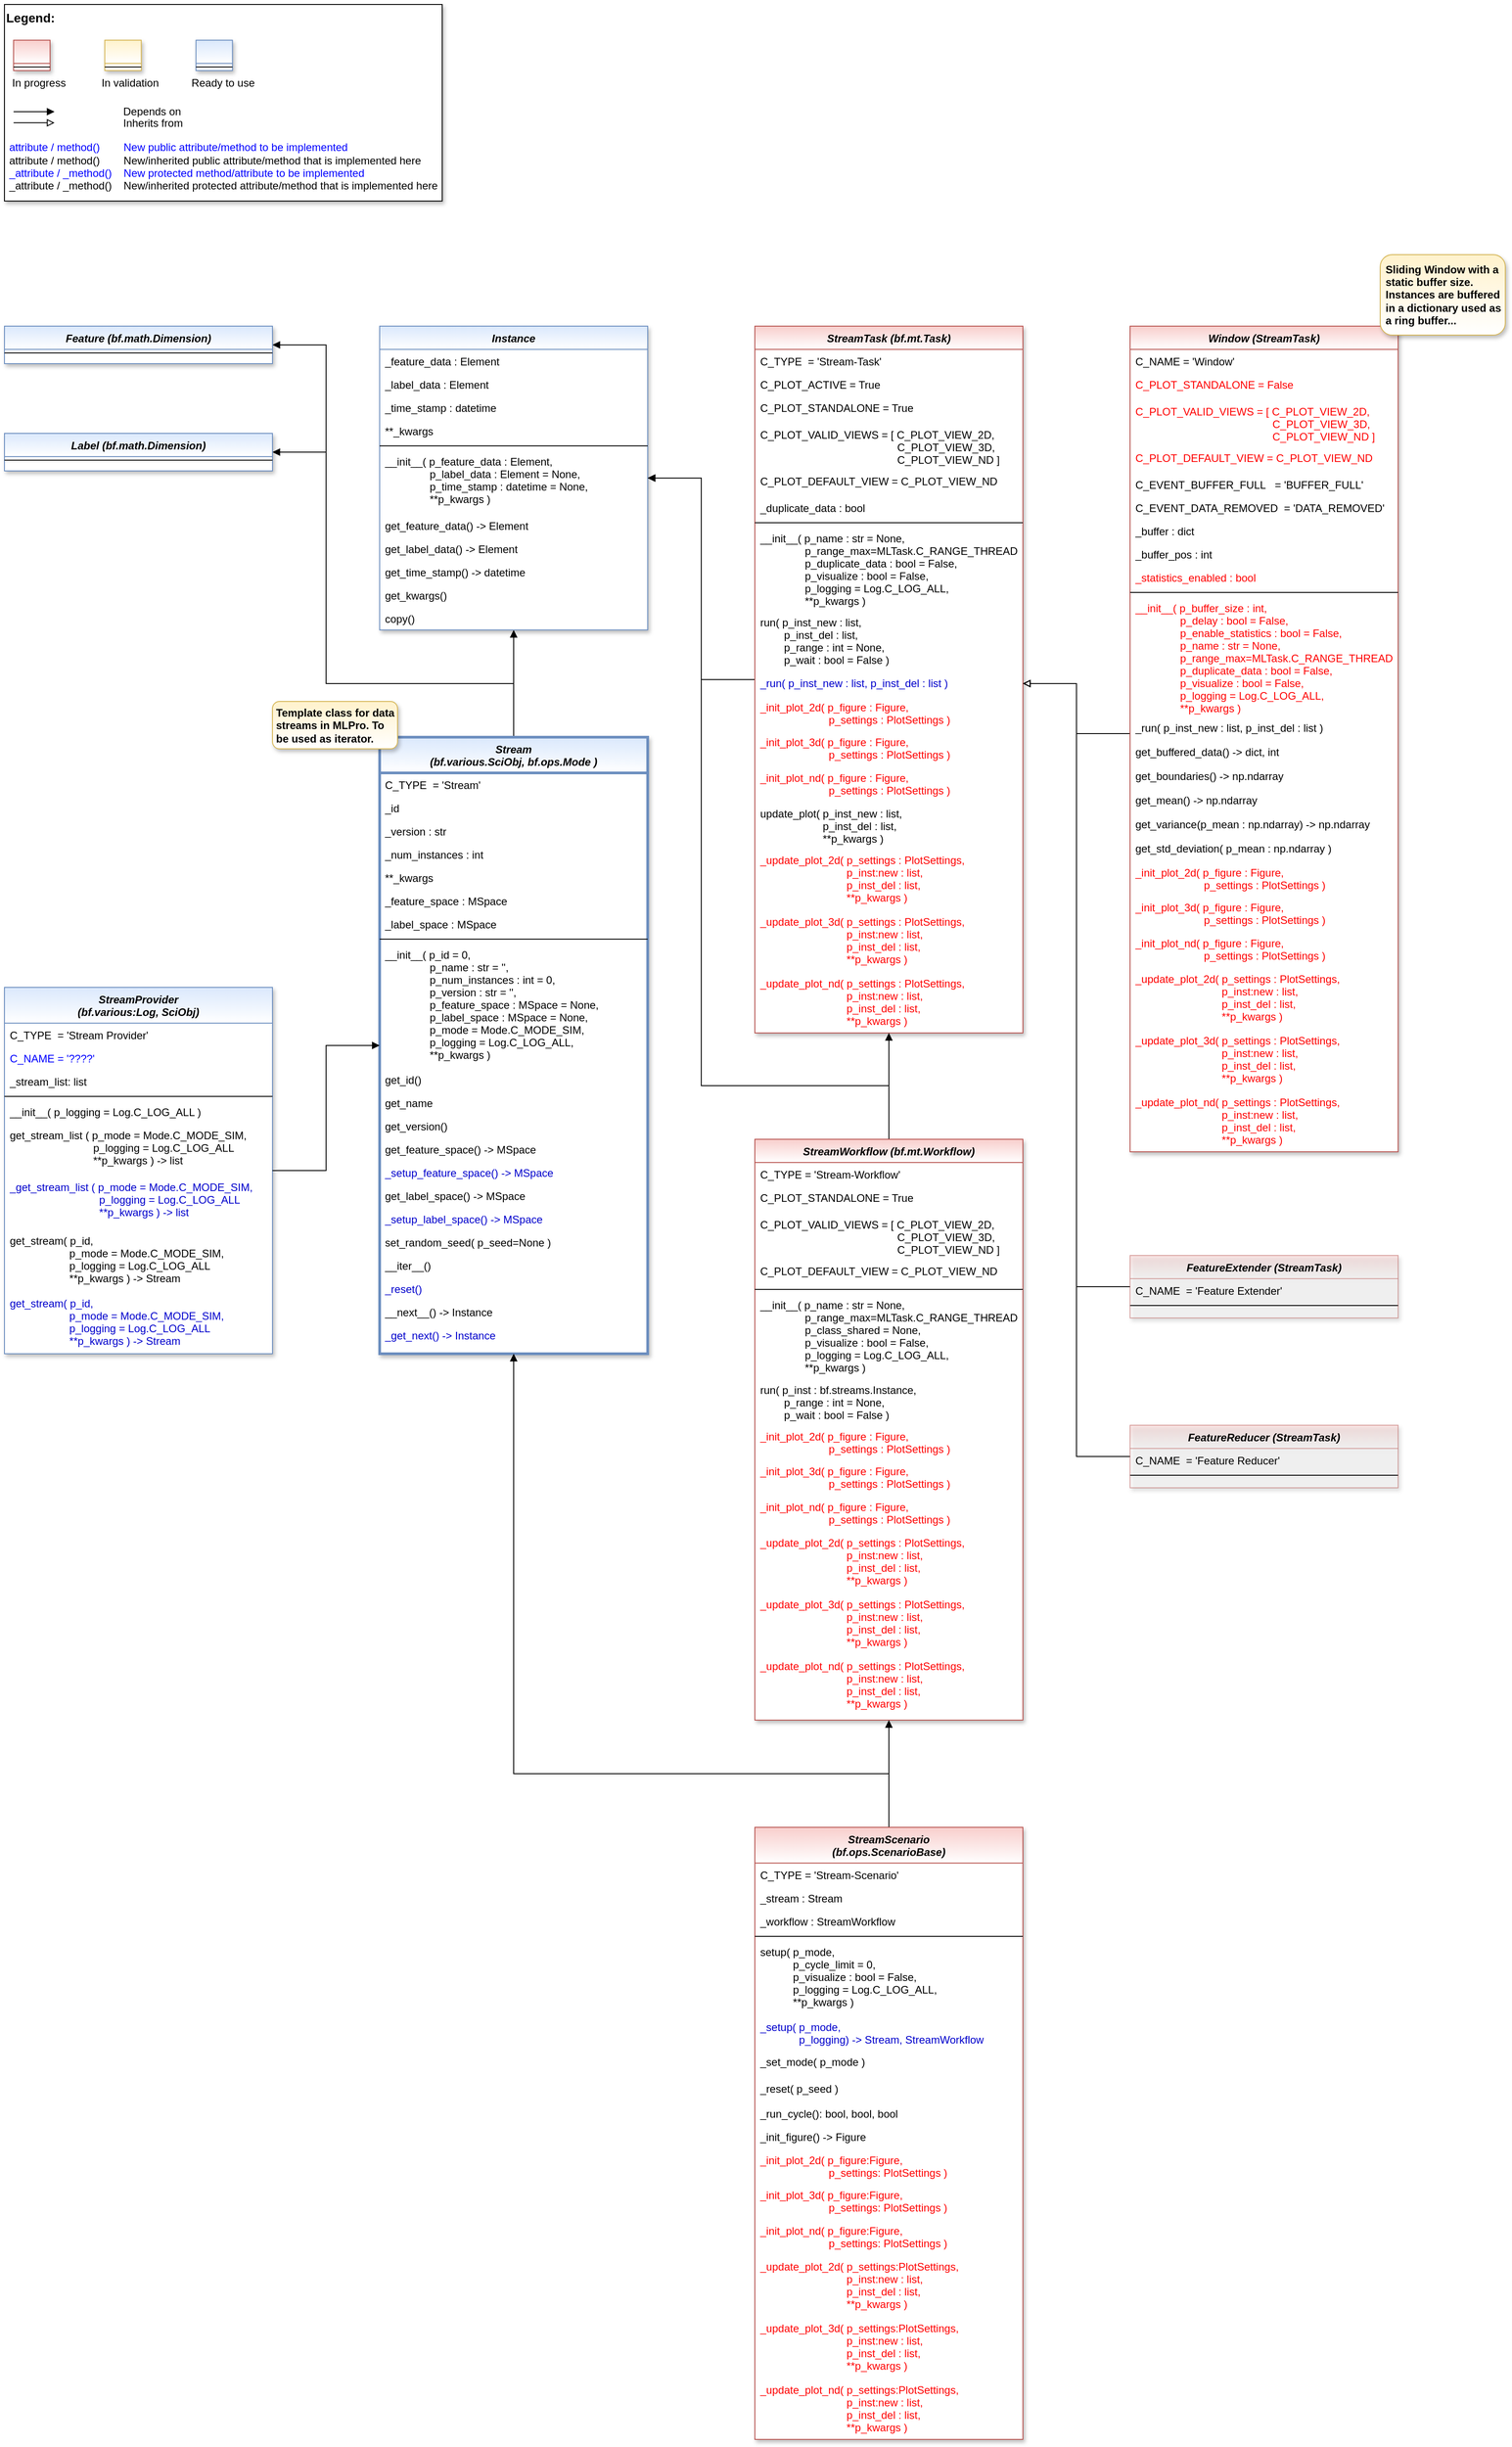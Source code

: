 <mxfile version="20.2.8" type="device"><diagram id="C5RBs43oDa-KdzZeNtuy" name="Page-1"><mxGraphModel dx="2810" dy="1265" grid="1" gridSize="10" guides="1" tooltips="1" connect="1" arrows="1" fold="1" page="1" pageScale="1" pageWidth="2336" pageHeight="1654" math="0" shadow="0"><root><mxCell id="WIyWlLk6GJQsqaUBKTNV-0"/><mxCell id="WIyWlLk6GJQsqaUBKTNV-1" parent="WIyWlLk6GJQsqaUBKTNV-0"/><mxCell id="fcJVb3HREh7NScvAmxeq-0" value="" style="group" parent="WIyWlLk6GJQsqaUBKTNV-1" vertex="1" connectable="0"><mxGeometry x="40" y="40" width="490" height="220" as="geometry"/></mxCell><mxCell id="fcJVb3HREh7NScvAmxeq-1" value="&lt;font color=&quot;#000000&quot; size=&quot;1&quot;&gt;&lt;b style=&quot;font-size: 14px&quot;&gt;Legend:&lt;br&gt;&lt;/b&gt;&lt;/font&gt;&lt;br&gt;&lt;br&gt;&lt;br&gt;&lt;font color=&quot;#0000ff&quot; style=&quot;font-size: 6px&quot;&gt;&lt;br&gt;&lt;/font&gt;&lt;span style=&quot;color: rgb(0 , 0 , 0)&quot;&gt;&lt;font style=&quot;font-size: 4px&quot;&gt;&amp;nbsp; &amp;nbsp;&lt;/font&gt;&amp;nbsp;In progress&amp;nbsp; &amp;nbsp; &amp;nbsp; &amp;nbsp; &amp;nbsp; &amp;nbsp; In validation&amp;nbsp; &amp;nbsp; &amp;nbsp; &amp;nbsp; &amp;nbsp; &amp;nbsp;Ready to use&lt;/span&gt;&lt;font color=&quot;#000000&quot;&gt;&amp;nbsp;&lt;br&gt;&lt;/font&gt;&lt;font color=&quot;#0000ff&quot;&gt;&lt;br&gt;&lt;br&gt;&lt;br&gt;&lt;br&gt;&amp;nbsp;attribute / method()&amp;nbsp; &amp;nbsp; &amp;nbsp; &amp;nbsp; New public attribute/method to be implemented&lt;/font&gt;&lt;br&gt;&lt;font color=&quot;#000000&quot;&gt;&amp;nbsp;&lt;/font&gt;&lt;font color=&quot;#000000&quot;&gt;attribute / method()&lt;span&gt;&#9;&lt;/span&gt;&amp;nbsp; &amp;nbsp; &amp;nbsp; &amp;nbsp;New/inherited public attribute/method that is implemented here&lt;br&gt;&lt;/font&gt;&lt;font color=&quot;#0000ff&quot;&gt;&amp;nbsp;_attribute /&amp;nbsp;&lt;/font&gt;&lt;font color=&quot;#0000ff&quot;&gt;_method()&amp;nbsp; &amp;nbsp; New protected method/attribute to be implemented&lt;/font&gt;&lt;br&gt;&lt;font color=&quot;#000000&quot;&gt;&amp;nbsp;_attribute / _method()&amp;nbsp; &amp;nbsp; New/inherited protected attribute/method that is implemented here&lt;br&gt;&lt;/font&gt;&lt;font color=&quot;#000000&quot;&gt;&lt;br&gt;&lt;br&gt;&lt;br&gt;&lt;br&gt;&lt;br&gt;&lt;/font&gt;" style="text;html=1;align=left;verticalAlign=top;whiteSpace=wrap;rounded=0;fontColor=#006600;strokeColor=#000000;shadow=1;fillColor=#ffffff;" parent="fcJVb3HREh7NScvAmxeq-0" vertex="1"><mxGeometry width="490.0" height="220" as="geometry"/></mxCell><mxCell id="fcJVb3HREh7NScvAmxeq-2" value="Depends on" style="endArrow=block;html=1;labelPosition=right;verticalLabelPosition=middle;align=left;verticalAlign=middle;endFill=1;fontSize=12;" parent="fcJVb3HREh7NScvAmxeq-0" edge="1"><mxGeometry x="-1623.125" y="-2180" width="51.042" height="50" as="geometry"><mxPoint x="10.208" y="120.003" as="sourcePoint"/><mxPoint x="55.991" y="120.003" as="targetPoint"/><mxPoint x="98" as="offset"/><Array as="points"><mxPoint x="30.625" y="120"/></Array></mxGeometry></mxCell><mxCell id="fcJVb3HREh7NScvAmxeq-3" value="Inherits from" style="endArrow=block;html=1;labelPosition=right;verticalLabelPosition=middle;align=left;verticalAlign=middle;endFill=0;fontSize=12;" parent="fcJVb3HREh7NScvAmxeq-0" edge="1"><mxGeometry x="-1623.125" y="-2180" width="51.042" height="50" as="geometry"><mxPoint x="10.208" y="132.385" as="sourcePoint"/><mxPoint x="55.991" y="132.385" as="targetPoint"/><mxPoint x="98" y="1" as="offset"/></mxGeometry></mxCell><mxCell id="fcJVb3HREh7NScvAmxeq-4" value="" style="swimlane;fontStyle=3;align=center;verticalAlign=top;childLayout=stackLayout;horizontal=1;startSize=26;horizontalStack=0;resizeParent=1;resizeLast=0;collapsible=1;marginBottom=0;rounded=0;shadow=1;strokeWidth=1;fillColor=#f8cecc;strokeColor=#b85450;gradientColor=#ffffff;swimlaneFillColor=#ffffff;" parent="fcJVb3HREh7NScvAmxeq-0" vertex="1"><mxGeometry x="10.208" y="40" width="40.833" height="34" as="geometry"><mxRectangle x="230" y="140" width="160" height="26" as="alternateBounds"/></mxGeometry></mxCell><mxCell id="fcJVb3HREh7NScvAmxeq-5" value="" style="line;html=1;strokeWidth=1;align=left;verticalAlign=middle;spacingTop=-1;spacingLeft=3;spacingRight=3;rotatable=0;labelPosition=right;points=[];portConstraint=eastwest;" parent="fcJVb3HREh7NScvAmxeq-4" vertex="1"><mxGeometry y="26" width="40.833" height="8" as="geometry"/></mxCell><mxCell id="fcJVb3HREh7NScvAmxeq-6" value="" style="swimlane;fontStyle=3;align=center;verticalAlign=top;childLayout=stackLayout;horizontal=1;startSize=26;horizontalStack=0;resizeParent=1;resizeLast=0;collapsible=1;marginBottom=0;rounded=0;shadow=1;strokeWidth=1;fillColor=#fff2cc;strokeColor=#d6b656;gradientColor=#ffffff;swimlaneFillColor=#ffffff;" parent="fcJVb3HREh7NScvAmxeq-0" vertex="1"><mxGeometry x="112.292" y="40" width="40.833" height="34" as="geometry"><mxRectangle x="230" y="140" width="160" height="26" as="alternateBounds"/></mxGeometry></mxCell><mxCell id="fcJVb3HREh7NScvAmxeq-7" value="" style="line;html=1;strokeWidth=1;align=left;verticalAlign=middle;spacingTop=-1;spacingLeft=3;spacingRight=3;rotatable=0;labelPosition=right;points=[];portConstraint=eastwest;" parent="fcJVb3HREh7NScvAmxeq-6" vertex="1"><mxGeometry y="26" width="40.833" height="8" as="geometry"/></mxCell><mxCell id="fcJVb3HREh7NScvAmxeq-8" value="" style="swimlane;fontStyle=3;align=center;verticalAlign=top;childLayout=stackLayout;horizontal=1;startSize=26;horizontalStack=0;resizeParent=1;resizeLast=0;collapsible=1;marginBottom=0;rounded=0;shadow=1;strokeWidth=1;fillColor=#dae8fc;strokeColor=#6c8ebf;gradientColor=#ffffff;swimlaneFillColor=#ffffff;" parent="fcJVb3HREh7NScvAmxeq-0" vertex="1"><mxGeometry x="214.375" y="40" width="40.833" height="34" as="geometry"><mxRectangle x="230" y="140" width="160" height="26" as="alternateBounds"/></mxGeometry></mxCell><mxCell id="fcJVb3HREh7NScvAmxeq-9" value="" style="line;html=1;strokeWidth=1;align=left;verticalAlign=middle;spacingTop=-1;spacingLeft=3;spacingRight=3;rotatable=0;labelPosition=right;points=[];portConstraint=eastwest;" parent="fcJVb3HREh7NScvAmxeq-8" vertex="1"><mxGeometry y="26" width="40.833" height="8" as="geometry"/></mxCell><mxCell id="0HOuc_ZC-lM9Gi3n_zQz-6" style="edgeStyle=orthogonalEdgeStyle;rounded=0;orthogonalLoop=1;jettySize=auto;html=1;entryX=0.5;entryY=1;entryDx=0;entryDy=0;fontColor=#0000FF;endArrow=block;endFill=1;exitX=0.5;exitY=0;exitDx=0;exitDy=0;" parent="WIyWlLk6GJQsqaUBKTNV-1" source="fdyP1tWBDfPf_pqGQ-dC-17" target="0HOuc_ZC-lM9Gi3n_zQz-2" edge="1"><mxGeometry relative="1" as="geometry"/></mxCell><mxCell id="RSKbV2zeRG3LCpI3IIDX-0" style="edgeStyle=orthogonalEdgeStyle;rounded=0;orthogonalLoop=1;jettySize=auto;html=1;endArrow=block;endFill=1;exitX=0.5;exitY=0;exitDx=0;exitDy=0;" parent="WIyWlLk6GJQsqaUBKTNV-1" source="fdyP1tWBDfPf_pqGQ-dC-17" target="kTaiGCgiYpQkT8_9wVBT-0" edge="1"><mxGeometry relative="1" as="geometry"><Array as="points"><mxPoint x="610" y="800"/><mxPoint x="400" y="800"/><mxPoint x="400" y="541"/></Array></mxGeometry></mxCell><mxCell id="RSKbV2zeRG3LCpI3IIDX-1" style="edgeStyle=orthogonalEdgeStyle;rounded=0;orthogonalLoop=1;jettySize=auto;html=1;endArrow=block;endFill=1;exitX=0.5;exitY=0;exitDx=0;exitDy=0;" parent="WIyWlLk6GJQsqaUBKTNV-1" source="fdyP1tWBDfPf_pqGQ-dC-17" target="fdyP1tWBDfPf_pqGQ-dC-86" edge="1"><mxGeometry relative="1" as="geometry"><Array as="points"><mxPoint x="610" y="800"/><mxPoint x="400" y="800"/><mxPoint x="400" y="421"/></Array></mxGeometry></mxCell><mxCell id="fdyP1tWBDfPf_pqGQ-dC-17" value="Stream &#10;(bf.various.SciObj, bf.ops.Mode )" style="swimlane;fontStyle=3;align=center;verticalAlign=top;childLayout=stackLayout;horizontal=1;startSize=40;horizontalStack=0;resizeParent=1;resizeLast=0;collapsible=1;marginBottom=0;rounded=0;shadow=1;strokeWidth=3;fillColor=#dae8fc;strokeColor=#6c8ebf;swimlaneFillColor=#ffffff;gradientColor=#FFFFFF;" parent="WIyWlLk6GJQsqaUBKTNV-1" vertex="1"><mxGeometry x="460" y="860" width="300" height="690" as="geometry"><mxRectangle x="230" y="140" width="160" height="26" as="alternateBounds"/></mxGeometry></mxCell><mxCell id="fdyP1tWBDfPf_pqGQ-dC-34" value="C_TYPE  = 'Stream'" style="text;align=left;verticalAlign=top;spacingLeft=4;spacingRight=4;overflow=hidden;rotatable=0;points=[[0,0.5],[1,0.5]];portConstraint=eastwest;" parent="fdyP1tWBDfPf_pqGQ-dC-17" vertex="1"><mxGeometry y="40" width="300" height="26" as="geometry"/></mxCell><mxCell id="vPPEOoDW9KpNT7AUMtWx-0" value="_id" style="text;align=left;verticalAlign=top;spacingLeft=4;spacingRight=4;overflow=hidden;rotatable=0;points=[[0,0.5],[1,0.5]];portConstraint=eastwest;" parent="fdyP1tWBDfPf_pqGQ-dC-17" vertex="1"><mxGeometry y="66" width="300" height="26" as="geometry"/></mxCell><mxCell id="vPPEOoDW9KpNT7AUMtWx-2" value="_version : str" style="text;align=left;verticalAlign=top;spacingLeft=4;spacingRight=4;overflow=hidden;rotatable=0;points=[[0,0.5],[1,0.5]];portConstraint=eastwest;" parent="fdyP1tWBDfPf_pqGQ-dC-17" vertex="1"><mxGeometry y="92" width="300" height="26" as="geometry"/></mxCell><mxCell id="vPPEOoDW9KpNT7AUMtWx-7" value="_num_instances : int" style="text;align=left;verticalAlign=top;spacingLeft=4;spacingRight=4;overflow=hidden;rotatable=0;points=[[0,0.5],[1,0.5]];portConstraint=eastwest;" parent="fdyP1tWBDfPf_pqGQ-dC-17" vertex="1"><mxGeometry y="118" width="300" height="26" as="geometry"/></mxCell><mxCell id="0HOuc_ZC-lM9Gi3n_zQz-0" value="**_kwargs" style="text;align=left;verticalAlign=top;spacingLeft=4;spacingRight=4;overflow=hidden;rotatable=0;points=[[0,0.5],[1,0.5]];portConstraint=eastwest;" parent="fdyP1tWBDfPf_pqGQ-dC-17" vertex="1"><mxGeometry y="144" width="300" height="26" as="geometry"/></mxCell><mxCell id="fdyP1tWBDfPf_pqGQ-dC-101" value="_feature_space : MSpace" style="text;align=left;verticalAlign=top;spacingLeft=4;spacingRight=4;overflow=hidden;rotatable=0;points=[[0,0.5],[1,0.5]];portConstraint=eastwest;" parent="fdyP1tWBDfPf_pqGQ-dC-17" vertex="1"><mxGeometry y="170" width="300" height="26" as="geometry"/></mxCell><mxCell id="kTaiGCgiYpQkT8_9wVBT-5" value="_label_space : MSpace" style="text;align=left;verticalAlign=top;spacingLeft=4;spacingRight=4;overflow=hidden;rotatable=0;points=[[0,0.5],[1,0.5]];portConstraint=eastwest;" parent="fdyP1tWBDfPf_pqGQ-dC-17" vertex="1"><mxGeometry y="196" width="300" height="26" as="geometry"/></mxCell><mxCell id="fdyP1tWBDfPf_pqGQ-dC-19" value="" style="line;html=1;strokeWidth=1;align=left;verticalAlign=middle;spacingTop=-1;spacingLeft=3;spacingRight=3;rotatable=0;labelPosition=right;points=[];portConstraint=eastwest;" parent="fdyP1tWBDfPf_pqGQ-dC-17" vertex="1"><mxGeometry y="222" width="300" height="8" as="geometry"/></mxCell><mxCell id="fdyP1tWBDfPf_pqGQ-dC-90" value="__init__( p_id = 0,&#10;               p_name : str = '',&#10;               p_num_instances : int = 0,&#10;               p_version : str = '',&#10;               p_feature_space : MSpace = None,&#10;               p_label_space : MSpace = None,&#10;               p_mode = Mode.C_MODE_SIM,&#10;               p_logging = Log.C_LOG_ALL,&#10;               **p_kwargs )" style="text;align=left;verticalAlign=top;spacingLeft=4;spacingRight=4;overflow=hidden;rotatable=0;points=[[0,0.5],[1,0.5]];portConstraint=eastwest;" parent="fdyP1tWBDfPf_pqGQ-dC-17" vertex="1"><mxGeometry y="230" width="300" height="140" as="geometry"/></mxCell><mxCell id="vPPEOoDW9KpNT7AUMtWx-4" value="get_id()" style="text;align=left;verticalAlign=top;spacingLeft=4;spacingRight=4;overflow=hidden;rotatable=0;points=[[0,0.5],[1,0.5]];portConstraint=eastwest;" parent="fdyP1tWBDfPf_pqGQ-dC-17" vertex="1"><mxGeometry y="370" width="300" height="26" as="geometry"/></mxCell><mxCell id="vPPEOoDW9KpNT7AUMtWx-6" value="get_name" style="text;align=left;verticalAlign=top;spacingLeft=4;spacingRight=4;overflow=hidden;rotatable=0;points=[[0,0.5],[1,0.5]];portConstraint=eastwest;" parent="fdyP1tWBDfPf_pqGQ-dC-17" vertex="1"><mxGeometry y="396" width="300" height="26" as="geometry"/></mxCell><mxCell id="vPPEOoDW9KpNT7AUMtWx-5" value="get_version()" style="text;align=left;verticalAlign=top;spacingLeft=4;spacingRight=4;overflow=hidden;rotatable=0;points=[[0,0.5],[1,0.5]];portConstraint=eastwest;" parent="fdyP1tWBDfPf_pqGQ-dC-17" vertex="1"><mxGeometry y="422" width="300" height="26" as="geometry"/></mxCell><mxCell id="fdyP1tWBDfPf_pqGQ-dC-99" value="get_feature_space() -&gt; MSpace" style="text;align=left;verticalAlign=top;spacingLeft=4;spacingRight=4;overflow=hidden;rotatable=0;points=[[0,0.5],[1,0.5]];portConstraint=eastwest;fontColor=default;" parent="fdyP1tWBDfPf_pqGQ-dC-17" vertex="1"><mxGeometry y="448" width="300" height="26" as="geometry"/></mxCell><mxCell id="UfZMX7lJKY_mjSNmI5RH-0" value="_setup_feature_space() -&gt; MSpace" style="text;align=left;verticalAlign=top;spacingLeft=4;spacingRight=4;overflow=hidden;rotatable=0;points=[[0,0.5],[1,0.5]];portConstraint=eastwest;fontColor=#0000CC;" parent="fdyP1tWBDfPf_pqGQ-dC-17" vertex="1"><mxGeometry y="474" width="300" height="26" as="geometry"/></mxCell><mxCell id="kTaiGCgiYpQkT8_9wVBT-13" value="get_label_space() -&gt; MSpace" style="text;align=left;verticalAlign=top;spacingLeft=4;spacingRight=4;overflow=hidden;rotatable=0;points=[[0,0.5],[1,0.5]];portConstraint=eastwest;fontColor=default;" parent="fdyP1tWBDfPf_pqGQ-dC-17" vertex="1"><mxGeometry y="500" width="300" height="26" as="geometry"/></mxCell><mxCell id="UfZMX7lJKY_mjSNmI5RH-1" value="_setup_label_space() -&gt; MSpace" style="text;align=left;verticalAlign=top;spacingLeft=4;spacingRight=4;overflow=hidden;rotatable=0;points=[[0,0.5],[1,0.5]];portConstraint=eastwest;fontColor=#0000CC;" parent="fdyP1tWBDfPf_pqGQ-dC-17" vertex="1"><mxGeometry y="526" width="300" height="26" as="geometry"/></mxCell><mxCell id="Ajybz86HG5WaPH0bxO3k-0" value="set_random_seed( p_seed=None )" style="text;align=left;verticalAlign=top;spacingLeft=4;spacingRight=4;overflow=hidden;rotatable=0;points=[[0,0.5],[1,0.5]];portConstraint=eastwest;fontColor=default;" vertex="1" parent="fdyP1tWBDfPf_pqGQ-dC-17"><mxGeometry y="552" width="300" height="26" as="geometry"/></mxCell><mxCell id="Ajybz86HG5WaPH0bxO3k-1" value="__iter__()" style="text;align=left;verticalAlign=top;spacingLeft=4;spacingRight=4;overflow=hidden;rotatable=0;points=[[0,0.5],[1,0.5]];portConstraint=eastwest;fontColor=default;" vertex="1" parent="fdyP1tWBDfPf_pqGQ-dC-17"><mxGeometry y="578" width="300" height="26" as="geometry"/></mxCell><mxCell id="fdyP1tWBDfPf_pqGQ-dC-120" value="_reset()" style="text;align=left;verticalAlign=top;spacingLeft=4;spacingRight=4;overflow=hidden;rotatable=0;points=[[0,0.5],[1,0.5]];portConstraint=eastwest;fontColor=#0000CC;" parent="fdyP1tWBDfPf_pqGQ-dC-17" vertex="1"><mxGeometry y="604" width="300" height="26" as="geometry"/></mxCell><mxCell id="Ajybz86HG5WaPH0bxO3k-2" value="__next__() -&gt; Instance" style="text;align=left;verticalAlign=top;spacingLeft=4;spacingRight=4;overflow=hidden;rotatable=0;points=[[0,0.5],[1,0.5]];portConstraint=eastwest;fontColor=default;" vertex="1" parent="fdyP1tWBDfPf_pqGQ-dC-17"><mxGeometry y="630" width="300" height="26" as="geometry"/></mxCell><mxCell id="0HOuc_ZC-lM9Gi3n_zQz-4" value="_get_next() -&gt; Instance" style="text;align=left;verticalAlign=top;spacingLeft=4;spacingRight=4;overflow=hidden;rotatable=0;points=[[0,0.5],[1,0.5]];portConstraint=eastwest;fontColor=#0000CC;" parent="fdyP1tWBDfPf_pqGQ-dC-17" vertex="1"><mxGeometry y="656" width="300" height="26" as="geometry"/></mxCell><mxCell id="fdyP1tWBDfPf_pqGQ-dC-86" value="Feature (bf.math.Dimension)" style="swimlane;fontStyle=3;align=center;verticalAlign=top;childLayout=stackLayout;horizontal=1;startSize=26;horizontalStack=0;resizeParent=1;resizeLast=0;collapsible=1;marginBottom=0;rounded=0;shadow=1;strokeWidth=1;fillColor=#dae8fc;strokeColor=#6c8ebf;swimlaneFillColor=#ffffff;gradientColor=#ffffff;" parent="WIyWlLk6GJQsqaUBKTNV-1" vertex="1"><mxGeometry x="40" y="400" width="300" height="42" as="geometry"><mxRectangle x="230" y="140" width="160" height="26" as="alternateBounds"/></mxGeometry></mxCell><mxCell id="fdyP1tWBDfPf_pqGQ-dC-89" value="" style="line;html=1;strokeWidth=1;align=left;verticalAlign=middle;spacingTop=-1;spacingLeft=3;spacingRight=3;rotatable=0;labelPosition=right;points=[];portConstraint=eastwest;" parent="fdyP1tWBDfPf_pqGQ-dC-86" vertex="1"><mxGeometry y="26" width="300" height="8" as="geometry"/></mxCell><mxCell id="0HOuc_ZC-lM9Gi3n_zQz-2" value="Instance" style="swimlane;fontStyle=3;align=center;verticalAlign=top;childLayout=stackLayout;horizontal=1;startSize=26;horizontalStack=0;resizeParent=1;resizeLast=0;collapsible=1;marginBottom=0;rounded=0;shadow=1;strokeWidth=1;fillColor=#dae8fc;strokeColor=#6c8ebf;swimlaneFillColor=#ffffff;gradientColor=#FFFFFF;" parent="WIyWlLk6GJQsqaUBKTNV-1" vertex="1"><mxGeometry x="460" y="400" width="300" height="340" as="geometry"><mxRectangle x="230" y="140" width="160" height="26" as="alternateBounds"/></mxGeometry></mxCell><mxCell id="kTaiGCgiYpQkT8_9wVBT-6" value="_feature_data : Element" style="text;align=left;verticalAlign=top;spacingLeft=4;spacingRight=4;overflow=hidden;rotatable=0;points=[[0,0.5],[1,0.5]];portConstraint=eastwest;" parent="0HOuc_ZC-lM9Gi3n_zQz-2" vertex="1"><mxGeometry y="26" width="300" height="26" as="geometry"/></mxCell><mxCell id="kTaiGCgiYpQkT8_9wVBT-7" value="_label_data : Element" style="text;align=left;verticalAlign=top;spacingLeft=4;spacingRight=4;overflow=hidden;rotatable=0;points=[[0,0.5],[1,0.5]];portConstraint=eastwest;" parent="0HOuc_ZC-lM9Gi3n_zQz-2" vertex="1"><mxGeometry y="52" width="300" height="26" as="geometry"/></mxCell><mxCell id="2KSlahsFHzapF2YDmUBw-0" value="_time_stamp : datetime" style="text;align=left;verticalAlign=top;spacingLeft=4;spacingRight=4;overflow=hidden;rotatable=0;points=[[0,0.5],[1,0.5]];portConstraint=eastwest;fontColor=default;" parent="0HOuc_ZC-lM9Gi3n_zQz-2" vertex="1"><mxGeometry y="78" width="300" height="26" as="geometry"/></mxCell><mxCell id="kTaiGCgiYpQkT8_9wVBT-14" value="**_kwargs" style="text;align=left;verticalAlign=top;spacingLeft=4;spacingRight=4;overflow=hidden;rotatable=0;points=[[0,0.5],[1,0.5]];portConstraint=eastwest;" parent="0HOuc_ZC-lM9Gi3n_zQz-2" vertex="1"><mxGeometry y="104" width="300" height="26" as="geometry"/></mxCell><mxCell id="0HOuc_ZC-lM9Gi3n_zQz-3" value="" style="line;html=1;strokeWidth=1;align=left;verticalAlign=middle;spacingTop=-1;spacingLeft=3;spacingRight=3;rotatable=0;labelPosition=right;points=[];portConstraint=eastwest;" parent="0HOuc_ZC-lM9Gi3n_zQz-2" vertex="1"><mxGeometry y="130" width="300" height="8" as="geometry"/></mxCell><mxCell id="kTaiGCgiYpQkT8_9wVBT-10" value="__init__( p_feature_data : Element,&#10;               p_label_data : Element = None,&#10;               p_time_stamp : datetime = None,&#10;               **p_kwargs )" style="text;align=left;verticalAlign=top;spacingLeft=4;spacingRight=4;overflow=hidden;rotatable=0;points=[[0,0.5],[1,0.5]];portConstraint=eastwest;" parent="0HOuc_ZC-lM9Gi3n_zQz-2" vertex="1"><mxGeometry y="138" width="300" height="72" as="geometry"/></mxCell><mxCell id="kTaiGCgiYpQkT8_9wVBT-8" value="get_feature_data() -&gt; Element" style="text;align=left;verticalAlign=top;spacingLeft=4;spacingRight=4;overflow=hidden;rotatable=0;points=[[0,0.5],[1,0.5]];portConstraint=eastwest;" parent="0HOuc_ZC-lM9Gi3n_zQz-2" vertex="1"><mxGeometry y="210" width="300" height="26" as="geometry"/></mxCell><mxCell id="kTaiGCgiYpQkT8_9wVBT-9" value="get_label_data() -&gt; Element" style="text;align=left;verticalAlign=top;spacingLeft=4;spacingRight=4;overflow=hidden;rotatable=0;points=[[0,0.5],[1,0.5]];portConstraint=eastwest;" parent="0HOuc_ZC-lM9Gi3n_zQz-2" vertex="1"><mxGeometry y="236" width="300" height="26" as="geometry"/></mxCell><mxCell id="2KSlahsFHzapF2YDmUBw-1" value="get_time_stamp() -&gt; datetime" style="text;align=left;verticalAlign=top;spacingLeft=4;spacingRight=4;overflow=hidden;rotatable=0;points=[[0,0.5],[1,0.5]];portConstraint=eastwest;fontColor=default;" parent="0HOuc_ZC-lM9Gi3n_zQz-2" vertex="1"><mxGeometry y="262" width="300" height="26" as="geometry"/></mxCell><mxCell id="kTaiGCgiYpQkT8_9wVBT-15" value="get_kwargs()" style="text;align=left;verticalAlign=top;spacingLeft=4;spacingRight=4;overflow=hidden;rotatable=0;points=[[0,0.5],[1,0.5]];portConstraint=eastwest;" parent="0HOuc_ZC-lM9Gi3n_zQz-2" vertex="1"><mxGeometry y="288" width="300" height="26" as="geometry"/></mxCell><mxCell id="KjDijWp8GwtKmB_fRuzF-0" value="copy()" style="text;align=left;verticalAlign=top;spacingLeft=4;spacingRight=4;overflow=hidden;rotatable=0;points=[[0,0.5],[1,0.5]];portConstraint=eastwest;" parent="0HOuc_ZC-lM9Gi3n_zQz-2" vertex="1"><mxGeometry y="314" width="300" height="26" as="geometry"/></mxCell><mxCell id="s7eYJnaDh4DdACU20ck2-0" value="StreamProvider &#10;(bf.various:Log, SciObj)" style="swimlane;fontStyle=3;align=center;verticalAlign=top;childLayout=stackLayout;horizontal=1;startSize=40;horizontalStack=0;resizeParent=1;resizeLast=0;collapsible=1;marginBottom=0;rounded=0;shadow=1;strokeWidth=1;fillColor=#dae8fc;strokeColor=#6c8ebf;swimlaneFillColor=#ffffff;gradientColor=#FFFFFF;" parent="WIyWlLk6GJQsqaUBKTNV-1" vertex="1"><mxGeometry x="40" y="1140" width="300" height="410" as="geometry"><mxRectangle x="230" y="140" width="160" height="26" as="alternateBounds"/></mxGeometry></mxCell><mxCell id="s7eYJnaDh4DdACU20ck2-1" value="C_TYPE  = 'Stream Provider'" style="text;align=left;verticalAlign=top;spacingLeft=4;spacingRight=4;overflow=hidden;rotatable=0;points=[[0,0.5],[1,0.5]];portConstraint=eastwest;" parent="s7eYJnaDh4DdACU20ck2-0" vertex="1"><mxGeometry y="40" width="300" height="26" as="geometry"/></mxCell><mxCell id="s7eYJnaDh4DdACU20ck2-2" value="C_NAME = '????'" style="text;align=left;verticalAlign=top;spacingLeft=4;spacingRight=4;overflow=hidden;rotatable=0;points=[[0,0.5],[1,0.5]];portConstraint=eastwest;fontColor=#0000FF;" parent="s7eYJnaDh4DdACU20ck2-0" vertex="1"><mxGeometry y="66" width="300" height="26" as="geometry"/></mxCell><mxCell id="EQkAqW6r7q-euxEYXLrZ-5" value="_stream_list: list" style="text;align=left;verticalAlign=top;spacingLeft=4;spacingRight=4;overflow=hidden;rotatable=0;points=[[0,0.5],[1,0.5]];portConstraint=eastwest;fontColor=default;" parent="s7eYJnaDh4DdACU20ck2-0" vertex="1"><mxGeometry y="92" width="300" height="26" as="geometry"/></mxCell><mxCell id="s7eYJnaDh4DdACU20ck2-3" value="" style="line;html=1;strokeWidth=1;align=left;verticalAlign=middle;spacingTop=-1;spacingLeft=3;spacingRight=3;rotatable=0;labelPosition=right;points=[];portConstraint=eastwest;" parent="s7eYJnaDh4DdACU20ck2-0" vertex="1"><mxGeometry y="118" width="300" height="8" as="geometry"/></mxCell><mxCell id="s7eYJnaDh4DdACU20ck2-17" value="__init__( p_logging = Log.C_LOG_ALL )" style="text;align=left;verticalAlign=top;spacingLeft=4;spacingRight=4;overflow=hidden;rotatable=0;points=[[0,0.5],[1,0.5]];portConstraint=eastwest;" parent="s7eYJnaDh4DdACU20ck2-0" vertex="1"><mxGeometry y="126" width="300" height="26" as="geometry"/></mxCell><mxCell id="nyGUMDUmRo4GMYcVAYQZ-1" value="get_stream_list ( p_mode = Mode.C_MODE_SIM,&#10;                            p_logging = Log.C_LOG_ALL &#10;                            **p_kwargs ) -&gt; list " style="text;align=left;verticalAlign=top;spacingLeft=4;spacingRight=4;overflow=hidden;rotatable=0;points=[[0,0.5],[1,0.5]];portConstraint=eastwest;" parent="s7eYJnaDh4DdACU20ck2-0" vertex="1"><mxGeometry y="152" width="300" height="58" as="geometry"/></mxCell><mxCell id="nyGUMDUmRo4GMYcVAYQZ-23" value="_get_stream_list ( p_mode = Mode.C_MODE_SIM,&#10;                              p_logging = Log.C_LOG_ALL &#10;                              **p_kwargs ) -&gt; list " style="text;align=left;verticalAlign=top;spacingLeft=4;spacingRight=4;overflow=hidden;rotatable=0;points=[[0,0.5],[1,0.5]];portConstraint=eastwest;fontColor=#0000CC;" parent="s7eYJnaDh4DdACU20ck2-0" vertex="1"><mxGeometry y="210" width="300" height="60" as="geometry"/></mxCell><mxCell id="s7eYJnaDh4DdACU20ck2-5" value="get_stream( p_id, &#10;                    p_mode = Mode.C_MODE_SIM,&#10;                    p_logging = Log.C_LOG_ALL &#10;                    **p_kwargs ) -&gt; Stream " style="text;align=left;verticalAlign=top;spacingLeft=4;spacingRight=4;overflow=hidden;rotatable=0;points=[[0,0.5],[1,0.5]];portConstraint=eastwest;" parent="s7eYJnaDh4DdACU20ck2-0" vertex="1"><mxGeometry y="270" width="300" height="70" as="geometry"/></mxCell><mxCell id="nyGUMDUmRo4GMYcVAYQZ-0" value="get_stream( p_id, &#10;                    p_mode = Mode.C_MODE_SIM,&#10;                    p_logging = Log.C_LOG_ALL &#10;                    **p_kwargs ) -&gt; Stream " style="text;align=left;verticalAlign=top;spacingLeft=4;spacingRight=4;overflow=hidden;rotatable=0;points=[[0,0.5],[1,0.5]];portConstraint=eastwest;fontColor=#0000CC;" parent="s7eYJnaDh4DdACU20ck2-0" vertex="1"><mxGeometry y="340" width="300" height="70" as="geometry"/></mxCell><mxCell id="s7eYJnaDh4DdACU20ck2-14" style="edgeStyle=orthogonalEdgeStyle;rounded=0;orthogonalLoop=1;jettySize=auto;html=1;endArrow=block;endFill=1;" parent="WIyWlLk6GJQsqaUBKTNV-1" target="fdyP1tWBDfPf_pqGQ-dC-17" edge="1" source="s7eYJnaDh4DdACU20ck2-0"><mxGeometry relative="1" as="geometry"><mxPoint x="340" y="1091" as="sourcePoint"/></mxGeometry></mxCell><mxCell id="kTaiGCgiYpQkT8_9wVBT-0" value="Label (bf.math.Dimension)" style="swimlane;fontStyle=3;align=center;verticalAlign=top;childLayout=stackLayout;horizontal=1;startSize=26;horizontalStack=0;resizeParent=1;resizeLast=0;collapsible=1;marginBottom=0;rounded=0;shadow=1;strokeWidth=1;fillColor=#dae8fc;strokeColor=#6c8ebf;swimlaneFillColor=#ffffff;gradientColor=#ffffff;" parent="WIyWlLk6GJQsqaUBKTNV-1" vertex="1"><mxGeometry x="40" y="520" width="300" height="42" as="geometry"><mxRectangle x="230" y="140" width="160" height="26" as="alternateBounds"/></mxGeometry></mxCell><mxCell id="kTaiGCgiYpQkT8_9wVBT-1" value="" style="line;html=1;strokeWidth=1;align=left;verticalAlign=middle;spacingTop=-1;spacingLeft=3;spacingRight=3;rotatable=0;labelPosition=right;points=[];portConstraint=eastwest;" parent="kTaiGCgiYpQkT8_9wVBT-0" vertex="1"><mxGeometry y="26" width="300" height="8" as="geometry"/></mxCell><mxCell id="snStFESme1t0pUEIyn34-18" style="edgeStyle=orthogonalEdgeStyle;rounded=0;orthogonalLoop=1;jettySize=auto;html=1;endArrow=block;endFill=1;" parent="WIyWlLk6GJQsqaUBKTNV-1" source="snStFESme1t0pUEIyn34-0" target="0HOuc_ZC-lM9Gi3n_zQz-2" edge="1"><mxGeometry relative="1" as="geometry"/></mxCell><mxCell id="snStFESme1t0pUEIyn34-0" value="StreamTask (bf.mt.Task)" style="swimlane;fontStyle=3;align=center;verticalAlign=top;childLayout=stackLayout;horizontal=1;startSize=26;horizontalStack=0;resizeParent=1;resizeLast=0;collapsible=1;marginBottom=0;rounded=0;shadow=1;strokeWidth=1;fillColor=#f8cecc;strokeColor=#b85450;swimlaneFillColor=#ffffff;gradientColor=#FFFFFF;" parent="WIyWlLk6GJQsqaUBKTNV-1" vertex="1"><mxGeometry x="880" y="400" width="300" height="791" as="geometry"><mxRectangle x="230" y="140" width="160" height="26" as="alternateBounds"/></mxGeometry></mxCell><mxCell id="snStFESme1t0pUEIyn34-1" value="C_TYPE  = 'Stream-Task'" style="text;align=left;verticalAlign=top;spacingLeft=4;spacingRight=4;overflow=hidden;rotatable=0;points=[[0,0.5],[1,0.5]];portConstraint=eastwest;" parent="snStFESme1t0pUEIyn34-0" vertex="1"><mxGeometry y="26" width="300" height="26" as="geometry"/></mxCell><mxCell id="snStFESme1t0pUEIyn34-2" value="C_PLOT_ACTIVE = True" style="text;align=left;verticalAlign=top;spacingLeft=4;spacingRight=4;overflow=hidden;rotatable=0;points=[[0,0.5],[1,0.5]];portConstraint=eastwest;fontColor=default;" parent="snStFESme1t0pUEIyn34-0" vertex="1"><mxGeometry y="52" width="300" height="26" as="geometry"/></mxCell><mxCell id="snStFESme1t0pUEIyn34-3" value="C_PLOT_STANDALONE = True" style="text;align=left;verticalAlign=top;spacingLeft=4;spacingRight=4;overflow=hidden;rotatable=0;points=[[0,0.5],[1,0.5]];portConstraint=eastwest;fontColor=default;" parent="snStFESme1t0pUEIyn34-0" vertex="1"><mxGeometry y="78" width="300" height="30" as="geometry"/></mxCell><mxCell id="snStFESme1t0pUEIyn34-4" value="C_PLOT_VALID_VIEWS = [ C_PLOT_VIEW_2D,&#10;                                              C_PLOT_VIEW_3D,&#10;                                              C_PLOT_VIEW_ND ]" style="text;align=left;verticalAlign=top;spacingLeft=4;spacingRight=4;overflow=hidden;rotatable=0;points=[[0,0.5],[1,0.5]];portConstraint=eastwest;fontColor=default;" parent="snStFESme1t0pUEIyn34-0" vertex="1"><mxGeometry y="108" width="300" height="52" as="geometry"/></mxCell><mxCell id="snStFESme1t0pUEIyn34-5" value="C_PLOT_DEFAULT_VIEW = C_PLOT_VIEW_ND" style="text;align=left;verticalAlign=top;spacingLeft=4;spacingRight=4;overflow=hidden;rotatable=0;points=[[0,0.5],[1,0.5]];portConstraint=eastwest;fontColor=default;" parent="snStFESme1t0pUEIyn34-0" vertex="1"><mxGeometry y="160" width="300" height="30" as="geometry"/></mxCell><mxCell id="snStFESme1t0pUEIyn34-6" value="_duplicate_data : bool" style="text;align=left;verticalAlign=top;spacingLeft=4;spacingRight=4;overflow=hidden;rotatable=0;points=[[0,0.5],[1,0.5]];portConstraint=eastwest;fontColor=default;" parent="snStFESme1t0pUEIyn34-0" vertex="1"><mxGeometry y="190" width="300" height="26" as="geometry"/></mxCell><mxCell id="snStFESme1t0pUEIyn34-7" value="" style="line;html=1;strokeWidth=1;align=left;verticalAlign=middle;spacingTop=-1;spacingLeft=3;spacingRight=3;rotatable=0;labelPosition=right;points=[];portConstraint=eastwest;" parent="snStFESme1t0pUEIyn34-0" vertex="1"><mxGeometry y="216" width="300" height="8" as="geometry"/></mxCell><mxCell id="snStFESme1t0pUEIyn34-8" value="__init__( p_name : str = None,&#10;               p_range_max=MLTask.C_RANGE_THREAD,&#10;               p_duplicate_data : bool = False,&#10;               p_visualize : bool = False,&#10;               p_logging = Log.C_LOG_ALL,&#10;               **p_kwargs )" style="text;align=left;verticalAlign=top;spacingLeft=4;spacingRight=4;overflow=hidden;rotatable=0;points=[[0,0.5],[1,0.5]];portConstraint=eastwest;fontColor=default;" parent="snStFESme1t0pUEIyn34-0" vertex="1"><mxGeometry y="224" width="300" height="94" as="geometry"/></mxCell><mxCell id="snStFESme1t0pUEIyn34-9" value="run( p_inst_new : list, &#10;        p_inst_del : list,&#10;        p_range : int = None,&#10;        p_wait : bool = False )" style="text;align=left;verticalAlign=top;spacingLeft=4;spacingRight=4;overflow=hidden;rotatable=0;points=[[0,0.5],[1,0.5]];portConstraint=eastwest;fontColor=default;" parent="snStFESme1t0pUEIyn34-0" vertex="1"><mxGeometry y="318" width="300" height="68" as="geometry"/></mxCell><mxCell id="snStFESme1t0pUEIyn34-10" value="_run( p_inst_new : list, p_inst_del : list )" style="text;align=left;verticalAlign=top;spacingLeft=4;spacingRight=4;overflow=hidden;rotatable=0;points=[[0,0.5],[1,0.5]];portConstraint=eastwest;fontColor=#0000CC;" parent="snStFESme1t0pUEIyn34-0" vertex="1"><mxGeometry y="386" width="300" height="27" as="geometry"/></mxCell><mxCell id="snStFESme1t0pUEIyn34-11" value="_init_plot_2d( p_figure : Figure, &#10;                       p_settings : PlotSettings )" style="text;align=left;verticalAlign=top;spacingLeft=4;spacingRight=4;overflow=hidden;rotatable=0;points=[[0,0.5],[1,0.5]];portConstraint=eastwest;fontColor=#FF0000;" parent="snStFESme1t0pUEIyn34-0" vertex="1"><mxGeometry y="413" width="300" height="39" as="geometry"/></mxCell><mxCell id="snStFESme1t0pUEIyn34-12" value="_init_plot_3d( p_figure : Figure, &#10;                       p_settings : PlotSettings )" style="text;align=left;verticalAlign=top;spacingLeft=4;spacingRight=4;overflow=hidden;rotatable=0;points=[[0,0.5],[1,0.5]];portConstraint=eastwest;fontColor=#FF0000;" parent="snStFESme1t0pUEIyn34-0" vertex="1"><mxGeometry y="452" width="300" height="40" as="geometry"/></mxCell><mxCell id="snStFESme1t0pUEIyn34-13" value="_init_plot_nd( p_figure : Figure, &#10;                       p_settings : PlotSettings )" style="text;align=left;verticalAlign=top;spacingLeft=4;spacingRight=4;overflow=hidden;rotatable=0;points=[[0,0.5],[1,0.5]];portConstraint=eastwest;fontColor=#FF0000;" parent="snStFESme1t0pUEIyn34-0" vertex="1"><mxGeometry y="492" width="300" height="40" as="geometry"/></mxCell><mxCell id="snStFESme1t0pUEIyn34-14" value="update_plot( p_inst_new : list, &#10;                     p_inst_del : list,&#10;                     **p_kwargs )" style="text;align=left;verticalAlign=top;spacingLeft=4;spacingRight=4;overflow=hidden;rotatable=0;points=[[0,0.5],[1,0.5]];portConstraint=eastwest;fontColor=default;" parent="snStFESme1t0pUEIyn34-0" vertex="1"><mxGeometry y="532" width="300" height="52" as="geometry"/></mxCell><mxCell id="ngyPrO2KQY6iT1rI6530-9" value="_update_plot_2d( p_settings : PlotSettings,&#10;                             p_inst:new : list,&#10;                             p_inst_del : list,&#10;                             **p_kwargs )" style="text;align=left;verticalAlign=top;spacingLeft=4;spacingRight=4;overflow=hidden;rotatable=0;points=[[0,0.5],[1,0.5]];portConstraint=eastwest;fontColor=#FF0000;" parent="snStFESme1t0pUEIyn34-0" vertex="1"><mxGeometry y="584" width="300" height="69" as="geometry"/></mxCell><mxCell id="ngyPrO2KQY6iT1rI6530-10" value="_update_plot_3d( p_settings : PlotSettings,&#10;                             p_inst:new : list,&#10;                             p_inst_del : list,&#10;                             **p_kwargs )" style="text;align=left;verticalAlign=top;spacingLeft=4;spacingRight=4;overflow=hidden;rotatable=0;points=[[0,0.5],[1,0.5]];portConstraint=eastwest;fontColor=#FF0000;" parent="snStFESme1t0pUEIyn34-0" vertex="1"><mxGeometry y="653" width="300" height="69" as="geometry"/></mxCell><mxCell id="ngyPrO2KQY6iT1rI6530-11" value="_update_plot_nd( p_settings : PlotSettings,&#10;                             p_inst:new : list,&#10;                             p_inst_del : list,&#10;                             **p_kwargs )" style="text;align=left;verticalAlign=top;spacingLeft=4;spacingRight=4;overflow=hidden;rotatable=0;points=[[0,0.5],[1,0.5]];portConstraint=eastwest;fontColor=#FF0000;" parent="snStFESme1t0pUEIyn34-0" vertex="1"><mxGeometry y="722" width="300" height="69" as="geometry"/></mxCell><mxCell id="snStFESme1t0pUEIyn34-34" style="edgeStyle=orthogonalEdgeStyle;rounded=0;orthogonalLoop=1;jettySize=auto;html=1;endArrow=block;endFill=1;" parent="WIyWlLk6GJQsqaUBKTNV-1" source="snStFESme1t0pUEIyn34-19" target="snStFESme1t0pUEIyn34-0" edge="1"><mxGeometry relative="1" as="geometry"/></mxCell><mxCell id="snStFESme1t0pUEIyn34-35" style="edgeStyle=orthogonalEdgeStyle;rounded=0;orthogonalLoop=1;jettySize=auto;html=1;endArrow=block;endFill=1;" parent="WIyWlLk6GJQsqaUBKTNV-1" source="snStFESme1t0pUEIyn34-19" target="0HOuc_ZC-lM9Gi3n_zQz-2" edge="1"><mxGeometry relative="1" as="geometry"><Array as="points"><mxPoint x="1030" y="1250"/><mxPoint x="820" y="1250"/><mxPoint x="820" y="570"/></Array></mxGeometry></mxCell><mxCell id="snStFESme1t0pUEIyn34-19" value="StreamWorkflow (bf.mt.Workflow)" style="swimlane;fontStyle=3;align=center;verticalAlign=top;childLayout=stackLayout;horizontal=1;startSize=26;horizontalStack=0;resizeParent=1;resizeLast=0;collapsible=1;marginBottom=0;rounded=0;shadow=1;strokeWidth=1;fillColor=#f8cecc;strokeColor=#b85450;swimlaneFillColor=#ffffff;gradientColor=#FFFFFF;" parent="WIyWlLk6GJQsqaUBKTNV-1" vertex="1"><mxGeometry x="880" y="1310" width="300" height="650" as="geometry"><mxRectangle x="230" y="140" width="160" height="26" as="alternateBounds"/></mxGeometry></mxCell><mxCell id="snStFESme1t0pUEIyn34-20" value="C_TYPE = 'Stream-Workflow'" style="text;align=left;verticalAlign=top;spacingLeft=4;spacingRight=4;overflow=hidden;rotatable=0;points=[[0,0.5],[1,0.5]];portConstraint=eastwest;" parent="snStFESme1t0pUEIyn34-19" vertex="1"><mxGeometry y="26" width="300" height="26" as="geometry"/></mxCell><mxCell id="snStFESme1t0pUEIyn34-22" value="C_PLOT_STANDALONE = True" style="text;align=left;verticalAlign=top;spacingLeft=4;spacingRight=4;overflow=hidden;rotatable=0;points=[[0,0.5],[1,0.5]];portConstraint=eastwest;fontColor=default;" parent="snStFESme1t0pUEIyn34-19" vertex="1"><mxGeometry y="52" width="300" height="30" as="geometry"/></mxCell><mxCell id="snStFESme1t0pUEIyn34-23" value="C_PLOT_VALID_VIEWS = [ C_PLOT_VIEW_2D,&#10;                                              C_PLOT_VIEW_3D,&#10;                                              C_PLOT_VIEW_ND ]" style="text;align=left;verticalAlign=top;spacingLeft=4;spacingRight=4;overflow=hidden;rotatable=0;points=[[0,0.5],[1,0.5]];portConstraint=eastwest;fontColor=default;" parent="snStFESme1t0pUEIyn34-19" vertex="1"><mxGeometry y="82" width="300" height="52" as="geometry"/></mxCell><mxCell id="snStFESme1t0pUEIyn34-24" value="C_PLOT_DEFAULT_VIEW = C_PLOT_VIEW_ND" style="text;align=left;verticalAlign=top;spacingLeft=4;spacingRight=4;overflow=hidden;rotatable=0;points=[[0,0.5],[1,0.5]];portConstraint=eastwest;fontColor=default;" parent="snStFESme1t0pUEIyn34-19" vertex="1"><mxGeometry y="134" width="300" height="30" as="geometry"/></mxCell><mxCell id="snStFESme1t0pUEIyn34-25" value="" style="line;html=1;strokeWidth=1;align=left;verticalAlign=middle;spacingTop=-1;spacingLeft=3;spacingRight=3;rotatable=0;labelPosition=right;points=[];portConstraint=eastwest;" parent="snStFESme1t0pUEIyn34-19" vertex="1"><mxGeometry y="164" width="300" height="8" as="geometry"/></mxCell><mxCell id="snStFESme1t0pUEIyn34-26" value="__init__( p_name : str = None,&#10;               p_range_max=MLTask.C_RANGE_THREAD,&#10;               p_class_shared = None,&#10;               p_visualize : bool = False,&#10;               p_logging = Log.C_LOG_ALL,&#10;               **p_kwargs )" style="text;align=left;verticalAlign=top;spacingLeft=4;spacingRight=4;overflow=hidden;rotatable=0;points=[[0,0.5],[1,0.5]];portConstraint=eastwest;fontColor=default;" parent="snStFESme1t0pUEIyn34-19" vertex="1"><mxGeometry y="172" width="300" height="95" as="geometry"/></mxCell><mxCell id="snStFESme1t0pUEIyn34-27" value="run( p_inst : bf.streams.Instance, &#10;        p_range : int = None,&#10;        p_wait : bool = False )" style="text;align=left;verticalAlign=top;spacingLeft=4;spacingRight=4;overflow=hidden;rotatable=0;points=[[0,0.5],[1,0.5]];portConstraint=eastwest;fontColor=default;" parent="snStFESme1t0pUEIyn34-19" vertex="1"><mxGeometry y="267" width="300" height="52" as="geometry"/></mxCell><mxCell id="snStFESme1t0pUEIyn34-28" value="_init_plot_2d( p_figure : Figure, &#10;                       p_settings : PlotSettings )" style="text;align=left;verticalAlign=top;spacingLeft=4;spacingRight=4;overflow=hidden;rotatable=0;points=[[0,0.5],[1,0.5]];portConstraint=eastwest;fontColor=#FF0000;" parent="snStFESme1t0pUEIyn34-19" vertex="1"><mxGeometry y="319" width="300" height="39" as="geometry"/></mxCell><mxCell id="snStFESme1t0pUEIyn34-29" value="_init_plot_3d( p_figure : Figure, &#10;                       p_settings : PlotSettings )" style="text;align=left;verticalAlign=top;spacingLeft=4;spacingRight=4;overflow=hidden;rotatable=0;points=[[0,0.5],[1,0.5]];portConstraint=eastwest;fontColor=#FF0000;" parent="snStFESme1t0pUEIyn34-19" vertex="1"><mxGeometry y="358" width="300" height="40" as="geometry"/></mxCell><mxCell id="snStFESme1t0pUEIyn34-30" value="_init_plot_nd( p_figure : Figure, &#10;                       p_settings : PlotSettings )" style="text;align=left;verticalAlign=top;spacingLeft=4;spacingRight=4;overflow=hidden;rotatable=0;points=[[0,0.5],[1,0.5]];portConstraint=eastwest;fontColor=#FF0000;" parent="snStFESme1t0pUEIyn34-19" vertex="1"><mxGeometry y="398" width="300" height="40" as="geometry"/></mxCell><mxCell id="snStFESme1t0pUEIyn34-31" value="_update_plot_2d( p_settings : PlotSettings,&#10;                             p_inst:new : list,&#10;                             p_inst_del : list,&#10;                             **p_kwargs )" style="text;align=left;verticalAlign=top;spacingLeft=4;spacingRight=4;overflow=hidden;rotatable=0;points=[[0,0.5],[1,0.5]];portConstraint=eastwest;fontColor=#FF0000;" parent="snStFESme1t0pUEIyn34-19" vertex="1"><mxGeometry y="438" width="300" height="69" as="geometry"/></mxCell><mxCell id="ngyPrO2KQY6iT1rI6530-4" value="_update_plot_3d( p_settings : PlotSettings,&#10;                             p_inst:new : list,&#10;                             p_inst_del : list,&#10;                             **p_kwargs )" style="text;align=left;verticalAlign=top;spacingLeft=4;spacingRight=4;overflow=hidden;rotatable=0;points=[[0,0.5],[1,0.5]];portConstraint=eastwest;fontColor=#FF0000;" parent="snStFESme1t0pUEIyn34-19" vertex="1"><mxGeometry y="507" width="300" height="69" as="geometry"/></mxCell><mxCell id="ngyPrO2KQY6iT1rI6530-5" value="_update_plot_nd( p_settings : PlotSettings,&#10;                             p_inst:new : list,&#10;                             p_inst_del : list,&#10;                             **p_kwargs )" style="text;align=left;verticalAlign=top;spacingLeft=4;spacingRight=4;overflow=hidden;rotatable=0;points=[[0,0.5],[1,0.5]];portConstraint=eastwest;fontColor=#FF0000;" parent="snStFESme1t0pUEIyn34-19" vertex="1"><mxGeometry y="576" width="300" height="69" as="geometry"/></mxCell><mxCell id="snStFESme1t0pUEIyn34-44" style="edgeStyle=orthogonalEdgeStyle;rounded=0;orthogonalLoop=1;jettySize=auto;html=1;endArrow=block;endFill=1;" parent="WIyWlLk6GJQsqaUBKTNV-1" source="snStFESme1t0pUEIyn34-36" target="snStFESme1t0pUEIyn34-19" edge="1"><mxGeometry relative="1" as="geometry"/></mxCell><mxCell id="ngyPrO2KQY6iT1rI6530-0" style="edgeStyle=orthogonalEdgeStyle;rounded=0;orthogonalLoop=1;jettySize=auto;html=1;fontColor=default;endArrow=block;endFill=1;entryX=0.5;entryY=1;entryDx=0;entryDy=0;" parent="WIyWlLk6GJQsqaUBKTNV-1" source="snStFESme1t0pUEIyn34-36" target="fdyP1tWBDfPf_pqGQ-dC-17" edge="1"><mxGeometry relative="1" as="geometry"><Array as="points"><mxPoint x="1030" y="2020"/><mxPoint x="610" y="2020"/></Array><mxPoint x="600" y="1520" as="targetPoint"/></mxGeometry></mxCell><mxCell id="snStFESme1t0pUEIyn34-36" value="StreamScenario &#10;(bf.ops.ScenarioBase)" style="swimlane;fontStyle=3;align=center;verticalAlign=top;childLayout=stackLayout;horizontal=1;startSize=40;horizontalStack=0;resizeParent=1;resizeLast=0;collapsible=1;marginBottom=0;rounded=0;shadow=1;strokeWidth=1;fillColor=#f8cecc;strokeColor=#b85450;swimlaneFillColor=#ffffff;gradientColor=#ffffff;" parent="WIyWlLk6GJQsqaUBKTNV-1" vertex="1"><mxGeometry x="880" y="2080" width="300" height="685" as="geometry"><mxRectangle x="230" y="140" width="160" height="26" as="alternateBounds"/></mxGeometry></mxCell><mxCell id="snStFESme1t0pUEIyn34-37" value="C_TYPE = 'Stream-Scenario'" style="text;align=left;verticalAlign=top;spacingLeft=4;spacingRight=4;overflow=hidden;rotatable=0;points=[[0,0.5],[1,0.5]];portConstraint=eastwest;" parent="snStFESme1t0pUEIyn34-36" vertex="1"><mxGeometry y="40" width="300" height="26" as="geometry"/></mxCell><mxCell id="ngyPrO2KQY6iT1rI6530-2" value="_stream : Stream" style="text;align=left;verticalAlign=top;spacingLeft=4;spacingRight=4;overflow=hidden;rotatable=0;points=[[0,0.5],[1,0.5]];portConstraint=eastwest;" parent="snStFESme1t0pUEIyn34-36" vertex="1"><mxGeometry y="66" width="300" height="26" as="geometry"/></mxCell><mxCell id="ngyPrO2KQY6iT1rI6530-3" value="_workflow : StreamWorkflow" style="text;align=left;verticalAlign=top;spacingLeft=4;spacingRight=4;overflow=hidden;rotatable=0;points=[[0,0.5],[1,0.5]];portConstraint=eastwest;" parent="snStFESme1t0pUEIyn34-36" vertex="1"><mxGeometry y="92" width="300" height="26" as="geometry"/></mxCell><mxCell id="snStFESme1t0pUEIyn34-38" value="" style="line;html=1;strokeWidth=1;align=left;verticalAlign=middle;spacingTop=-1;spacingLeft=3;spacingRight=3;rotatable=0;labelPosition=right;points=[];portConstraint=eastwest;" parent="snStFESme1t0pUEIyn34-36" vertex="1"><mxGeometry y="118" width="300" height="8" as="geometry"/></mxCell><mxCell id="ngyPrO2KQY6iT1rI6530-1" value="setup( p_mode, &#10;           p_cycle_limit = 0,&#10;           p_visualize : bool = False,&#10;           p_logging = Log.C_LOG_ALL,&#10;           **p_kwargs )" style="text;align=left;verticalAlign=top;spacingLeft=4;spacingRight=4;overflow=hidden;rotatable=0;points=[[0,0.5],[1,0.5]];portConstraint=eastwest;fontColor=default;" parent="snStFESme1t0pUEIyn34-36" vertex="1"><mxGeometry y="126" width="300" height="84" as="geometry"/></mxCell><mxCell id="snStFESme1t0pUEIyn34-39" value="_setup( p_mode, &#10;             p_logging) -&gt; Stream, StreamWorkflow" style="text;align=left;verticalAlign=top;spacingLeft=4;spacingRight=4;overflow=hidden;rotatable=0;points=[[0,0.5],[1,0.5]];portConstraint=eastwest;fontColor=#0000CC;" parent="snStFESme1t0pUEIyn34-36" vertex="1"><mxGeometry y="210" width="300" height="39" as="geometry"/></mxCell><mxCell id="snStFESme1t0pUEIyn34-40" value="_set_mode( p_mode )" style="text;align=left;verticalAlign=top;spacingLeft=4;spacingRight=4;overflow=hidden;rotatable=0;points=[[0,0.5],[1,0.5]];portConstraint=eastwest;fontColor=default;" parent="snStFESme1t0pUEIyn34-36" vertex="1"><mxGeometry y="249" width="300" height="30" as="geometry"/></mxCell><mxCell id="snStFESme1t0pUEIyn34-42" value="_reset( p_seed )" style="text;fontColor=default;spacingLeft=4;" parent="snStFESme1t0pUEIyn34-36" vertex="1"><mxGeometry y="279" width="300" height="28" as="geometry"/></mxCell><mxCell id="snStFESme1t0pUEIyn34-43" value="_run_cycle(): bool, bool, bool" style="text;align=left;verticalAlign=top;spacingLeft=4;spacingRight=4;overflow=hidden;rotatable=0;points=[[0,0.5],[1,0.5]];portConstraint=eastwest;fontColor=default;" parent="snStFESme1t0pUEIyn34-36" vertex="1"><mxGeometry y="307" width="300" height="26" as="geometry"/></mxCell><mxCell id="45b8Ce7RqIYXLr6j16ay-6" value="_init_figure() -&gt; Figure" style="text;align=left;verticalAlign=top;spacingLeft=4;spacingRight=4;overflow=hidden;rotatable=0;points=[[0,0.5],[1,0.5]];portConstraint=eastwest;fontColor=default;" parent="snStFESme1t0pUEIyn34-36" vertex="1"><mxGeometry y="333" width="300" height="26" as="geometry"/></mxCell><mxCell id="45b8Ce7RqIYXLr6j16ay-0" value="_init_plot_2d( p_figure:Figure, &#10;                       p_settings: PlotSettings )" style="text;align=left;verticalAlign=top;spacingLeft=4;spacingRight=4;overflow=hidden;rotatable=0;points=[[0,0.5],[1,0.5]];portConstraint=eastwest;fontColor=#FF0000;" parent="snStFESme1t0pUEIyn34-36" vertex="1"><mxGeometry y="359" width="300" height="39" as="geometry"/></mxCell><mxCell id="45b8Ce7RqIYXLr6j16ay-1" value="_init_plot_3d( p_figure:Figure, &#10;                       p_settings: PlotSettings )" style="text;align=left;verticalAlign=top;spacingLeft=4;spacingRight=4;overflow=hidden;rotatable=0;points=[[0,0.5],[1,0.5]];portConstraint=eastwest;fontColor=#FF0000;" parent="snStFESme1t0pUEIyn34-36" vertex="1"><mxGeometry y="398" width="300" height="40" as="geometry"/></mxCell><mxCell id="45b8Ce7RqIYXLr6j16ay-2" value="_init_plot_nd( p_figure:Figure, &#10;                       p_settings: PlotSettings )" style="text;align=left;verticalAlign=top;spacingLeft=4;spacingRight=4;overflow=hidden;rotatable=0;points=[[0,0.5],[1,0.5]];portConstraint=eastwest;fontColor=#FF0000;" parent="snStFESme1t0pUEIyn34-36" vertex="1"><mxGeometry y="438" width="300" height="40" as="geometry"/></mxCell><mxCell id="45b8Ce7RqIYXLr6j16ay-3" value="_update_plot_2d( p_settings:PlotSettings,&#10;                             p_inst:new : list,&#10;                             p_inst_del : list,&#10;                             **p_kwargs )" style="text;align=left;verticalAlign=top;spacingLeft=4;spacingRight=4;overflow=hidden;rotatable=0;points=[[0,0.5],[1,0.5]];portConstraint=eastwest;fontColor=#FF0000;" parent="snStFESme1t0pUEIyn34-36" vertex="1"><mxGeometry y="478" width="300" height="69" as="geometry"/></mxCell><mxCell id="45b8Ce7RqIYXLr6j16ay-4" value="_update_plot_3d( p_settings:PlotSettings,&#10;                             p_inst:new : list,&#10;                             p_inst_del : list,&#10;                             **p_kwargs )" style="text;align=left;verticalAlign=top;spacingLeft=4;spacingRight=4;overflow=hidden;rotatable=0;points=[[0,0.5],[1,0.5]];portConstraint=eastwest;fontColor=#FF0000;" parent="snStFESme1t0pUEIyn34-36" vertex="1"><mxGeometry y="547" width="300" height="69" as="geometry"/></mxCell><mxCell id="45b8Ce7RqIYXLr6j16ay-5" value="_update_plot_nd( p_settings:PlotSettings,&#10;                             p_inst:new : list,&#10;                             p_inst_del : list,&#10;                             **p_kwargs )" style="text;align=left;verticalAlign=top;spacingLeft=4;spacingRight=4;overflow=hidden;rotatable=0;points=[[0,0.5],[1,0.5]];portConstraint=eastwest;fontColor=#FF0000;" parent="snStFESme1t0pUEIyn34-36" vertex="1"><mxGeometry y="616" width="300" height="69" as="geometry"/></mxCell><mxCell id="45b8Ce7RqIYXLr6j16ay-8" style="edgeStyle=orthogonalEdgeStyle;rounded=0;orthogonalLoop=1;jettySize=auto;html=1;fontColor=#FF0000;endArrow=block;endFill=0;" parent="WIyWlLk6GJQsqaUBKTNV-1" source="snStFESme1t0pUEIyn34-45" target="snStFESme1t0pUEIyn34-0" edge="1"><mxGeometry relative="1" as="geometry"><Array as="points"><mxPoint x="1240" y="856"/><mxPoint x="1240" y="800"/></Array></mxGeometry></mxCell><mxCell id="snStFESme1t0pUEIyn34-45" value="Window (StreamTask)" style="swimlane;fontStyle=3;align=center;verticalAlign=top;childLayout=stackLayout;horizontal=1;startSize=26;horizontalStack=0;resizeParent=1;resizeLast=0;collapsible=1;marginBottom=0;rounded=0;shadow=1;strokeWidth=1;swimlaneFillColor=#ffffff;fillColor=#f8cecc;strokeColor=#b85450;gradientColor=#FFFFFF;" parent="WIyWlLk6GJQsqaUBKTNV-1" vertex="1"><mxGeometry x="1300" y="400" width="300" height="924" as="geometry"><mxRectangle x="230" y="140" width="160" height="26" as="alternateBounds"/></mxGeometry></mxCell><mxCell id="snStFESme1t0pUEIyn34-46" value="C_NAME = 'Window'" style="text;align=left;verticalAlign=top;spacingLeft=4;spacingRight=4;overflow=hidden;rotatable=0;points=[[0,0.5],[1,0.5]];portConstraint=eastwest;fontColor=default;" parent="snStFESme1t0pUEIyn34-45" vertex="1"><mxGeometry y="26" width="300" height="26" as="geometry"/></mxCell><mxCell id="snStFESme1t0pUEIyn34-48" value="C_PLOT_STANDALONE = False" style="text;align=left;verticalAlign=top;spacingLeft=4;spacingRight=4;overflow=hidden;rotatable=0;points=[[0,0.5],[1,0.5]];portConstraint=eastwest;fontColor=#FF0000;" parent="snStFESme1t0pUEIyn34-45" vertex="1"><mxGeometry y="52" width="300" height="30" as="geometry"/></mxCell><mxCell id="snStFESme1t0pUEIyn34-49" value="C_PLOT_VALID_VIEWS = [ C_PLOT_VIEW_2D,&#10;                                              C_PLOT_VIEW_3D,&#10;                                              C_PLOT_VIEW_ND ]" style="text;align=left;verticalAlign=top;spacingLeft=4;spacingRight=4;overflow=hidden;rotatable=0;points=[[0,0.5],[1,0.5]];portConstraint=eastwest;fontColor=#FF0000;" parent="snStFESme1t0pUEIyn34-45" vertex="1"><mxGeometry y="82" width="300" height="52" as="geometry"/></mxCell><mxCell id="snStFESme1t0pUEIyn34-50" value="C_PLOT_DEFAULT_VIEW = C_PLOT_VIEW_ND" style="text;align=left;verticalAlign=top;spacingLeft=4;spacingRight=4;overflow=hidden;rotatable=0;points=[[0,0.5],[1,0.5]];portConstraint=eastwest;fontColor=#FF0000;" parent="snStFESme1t0pUEIyn34-45" vertex="1"><mxGeometry y="134" width="300" height="30" as="geometry"/></mxCell><mxCell id="snStFESme1t0pUEIyn34-51" value="C_EVENT_BUFFER_FULL   = 'BUFFER_FULL'" style="text;align=left;verticalAlign=top;spacingLeft=4;spacingRight=4;overflow=hidden;rotatable=0;points=[[0,0.5],[1,0.5]];portConstraint=eastwest;fontColor=default;" parent="snStFESme1t0pUEIyn34-45" vertex="1"><mxGeometry y="164" width="300" height="26" as="geometry"/></mxCell><mxCell id="snStFESme1t0pUEIyn34-52" value="C_EVENT_DATA_REMOVED  = 'DATA_REMOVED'" style="text;align=left;verticalAlign=top;spacingLeft=4;spacingRight=4;overflow=hidden;rotatable=0;points=[[0,0.5],[1,0.5]];portConstraint=eastwest;fontColor=default;" parent="snStFESme1t0pUEIyn34-45" vertex="1"><mxGeometry y="190" width="300" height="26" as="geometry"/></mxCell><mxCell id="snStFESme1t0pUEIyn34-53" value="_buffer : dict" style="text;align=left;verticalAlign=top;spacingLeft=4;spacingRight=4;overflow=hidden;rotatable=0;points=[[0,0.5],[1,0.5]];portConstraint=eastwest;fontColor=default;" parent="snStFESme1t0pUEIyn34-45" vertex="1"><mxGeometry y="216" width="300" height="26" as="geometry"/></mxCell><mxCell id="snStFESme1t0pUEIyn34-54" value="_buffer_pos : int" style="text;align=left;verticalAlign=top;spacingLeft=4;spacingRight=4;overflow=hidden;rotatable=0;points=[[0,0.5],[1,0.5]];portConstraint=eastwest;fontColor=default;" parent="snStFESme1t0pUEIyn34-45" vertex="1"><mxGeometry y="242" width="300" height="26" as="geometry"/></mxCell><mxCell id="Xa1fIGj2WdpqUYDi0Gkl-0" value="_statistics_enabled : bool" style="text;align=left;verticalAlign=top;spacingLeft=4;spacingRight=4;overflow=hidden;rotatable=0;points=[[0,0.5],[1,0.5]];portConstraint=eastwest;fontColor=#FF0000;" parent="snStFESme1t0pUEIyn34-45" vertex="1"><mxGeometry y="268" width="300" height="26" as="geometry"/></mxCell><mxCell id="snStFESme1t0pUEIyn34-55" value="" style="line;html=1;strokeWidth=1;align=left;verticalAlign=middle;spacingTop=-1;spacingLeft=3;spacingRight=3;rotatable=0;labelPosition=right;points=[];portConstraint=eastwest;" parent="snStFESme1t0pUEIyn34-45" vertex="1"><mxGeometry y="294" width="300" height="8" as="geometry"/></mxCell><mxCell id="snStFESme1t0pUEIyn34-56" value="__init__( p_buffer_size : int,&#10;               p_delay : bool = False,&#10;               p_enable_statistics : bool = False,&#10;               p_name : str = None,&#10;               p_range_max=MLTask.C_RANGE_THREAD,&#10;               p_duplicate_data : bool = False,&#10;               p_visualize : bool = False,&#10;               p_logging = Log.C_LOG_ALL,&#10;               **p_kwargs )" style="text;align=left;verticalAlign=top;spacingLeft=4;spacingRight=4;overflow=hidden;rotatable=0;points=[[0,0.5],[1,0.5]];portConstraint=eastwest;fontColor=#FF0000;" parent="snStFESme1t0pUEIyn34-45" vertex="1"><mxGeometry y="302" width="300" height="134" as="geometry"/></mxCell><mxCell id="snStFESme1t0pUEIyn34-57" value="_run( p_inst_new : list, p_inst_del : list )" style="text;align=left;verticalAlign=top;spacingLeft=4;spacingRight=4;overflow=hidden;rotatable=0;points=[[0,0.5],[1,0.5]];portConstraint=eastwest;fontColor=default;" parent="snStFESme1t0pUEIyn34-45" vertex="1"><mxGeometry y="436" width="300" height="27" as="geometry"/></mxCell><mxCell id="snStFESme1t0pUEIyn34-58" value="get_buffered_data() -&gt; dict, int" style="text;align=left;verticalAlign=top;spacingLeft=4;spacingRight=4;overflow=hidden;rotatable=0;points=[[0,0.5],[1,0.5]];portConstraint=eastwest;fontColor=default;" parent="snStFESme1t0pUEIyn34-45" vertex="1"><mxGeometry y="463" width="300" height="27" as="geometry"/></mxCell><mxCell id="snStFESme1t0pUEIyn34-59" value="get_boundaries() -&gt; np.ndarray" style="text;align=left;verticalAlign=top;spacingLeft=4;spacingRight=4;overflow=hidden;rotatable=0;points=[[0,0.5],[1,0.5]];portConstraint=eastwest;fontColor=default;" parent="snStFESme1t0pUEIyn34-45" vertex="1"><mxGeometry y="490" width="300" height="27" as="geometry"/></mxCell><mxCell id="snStFESme1t0pUEIyn34-60" value="get_mean() -&gt; np.ndarray" style="text;align=left;verticalAlign=top;spacingLeft=4;spacingRight=4;overflow=hidden;rotatable=0;points=[[0,0.5],[1,0.5]];portConstraint=eastwest;fontColor=default;" parent="snStFESme1t0pUEIyn34-45" vertex="1"><mxGeometry y="517" width="300" height="27" as="geometry"/></mxCell><mxCell id="snStFESme1t0pUEIyn34-61" value="get_variance(p_mean : np.ndarray) -&gt; np.ndarray" style="text;align=left;verticalAlign=top;spacingLeft=4;spacingRight=4;overflow=hidden;rotatable=0;points=[[0,0.5],[1,0.5]];portConstraint=eastwest;fontColor=default;" parent="snStFESme1t0pUEIyn34-45" vertex="1"><mxGeometry y="544" width="300" height="27" as="geometry"/></mxCell><mxCell id="snStFESme1t0pUEIyn34-62" value="get_std_deviation( p_mean : np.ndarray )" style="text;align=left;verticalAlign=top;spacingLeft=4;spacingRight=4;overflow=hidden;rotatable=0;points=[[0,0.5],[1,0.5]];portConstraint=eastwest;fontColor=default;" parent="snStFESme1t0pUEIyn34-45" vertex="1"><mxGeometry y="571" width="300" height="27" as="geometry"/></mxCell><mxCell id="snStFESme1t0pUEIyn34-63" value="_init_plot_2d( p_figure : Figure, &#10;                       p_settings : PlotSettings )" style="text;align=left;verticalAlign=top;spacingLeft=4;spacingRight=4;overflow=hidden;rotatable=0;points=[[0,0.5],[1,0.5]];portConstraint=eastwest;fontColor=#FF0000;" parent="snStFESme1t0pUEIyn34-45" vertex="1"><mxGeometry y="598" width="300" height="39" as="geometry"/></mxCell><mxCell id="snStFESme1t0pUEIyn34-64" value="_init_plot_3d( p_figure : Figure, &#10;                       p_settings : PlotSettings )" style="text;align=left;verticalAlign=top;spacingLeft=4;spacingRight=4;overflow=hidden;rotatable=0;points=[[0,0.5],[1,0.5]];portConstraint=eastwest;fontColor=#FF0000;" parent="snStFESme1t0pUEIyn34-45" vertex="1"><mxGeometry y="637" width="300" height="40" as="geometry"/></mxCell><mxCell id="snStFESme1t0pUEIyn34-65" value="_init_plot_nd( p_figure : Figure, &#10;                       p_settings : PlotSettings )" style="text;align=left;verticalAlign=top;spacingLeft=4;spacingRight=4;overflow=hidden;rotatable=0;points=[[0,0.5],[1,0.5]];portConstraint=eastwest;fontColor=#FF0000;" parent="snStFESme1t0pUEIyn34-45" vertex="1"><mxGeometry y="677" width="300" height="40" as="geometry"/></mxCell><mxCell id="ngyPrO2KQY6iT1rI6530-6" value="_update_plot_2d( p_settings : PlotSettings,&#10;                             p_inst:new : list,&#10;                             p_inst_del : list,&#10;                             **p_kwargs )" style="text;align=left;verticalAlign=top;spacingLeft=4;spacingRight=4;overflow=hidden;rotatable=0;points=[[0,0.5],[1,0.5]];portConstraint=eastwest;fontColor=#FF0000;" parent="snStFESme1t0pUEIyn34-45" vertex="1"><mxGeometry y="717" width="300" height="69" as="geometry"/></mxCell><mxCell id="ngyPrO2KQY6iT1rI6530-7" value="_update_plot_3d( p_settings : PlotSettings,&#10;                             p_inst:new : list,&#10;                             p_inst_del : list,&#10;                             **p_kwargs )" style="text;align=left;verticalAlign=top;spacingLeft=4;spacingRight=4;overflow=hidden;rotatable=0;points=[[0,0.5],[1,0.5]];portConstraint=eastwest;fontColor=#FF0000;" parent="snStFESme1t0pUEIyn34-45" vertex="1"><mxGeometry y="786" width="300" height="69" as="geometry"/></mxCell><mxCell id="ngyPrO2KQY6iT1rI6530-8" value="_update_plot_nd( p_settings : PlotSettings,&#10;                             p_inst:new : list,&#10;                             p_inst_del : list,&#10;                             **p_kwargs )" style="text;align=left;verticalAlign=top;spacingLeft=4;spacingRight=4;overflow=hidden;rotatable=0;points=[[0,0.5],[1,0.5]];portConstraint=eastwest;fontColor=#FF0000;" parent="snStFESme1t0pUEIyn34-45" vertex="1"><mxGeometry y="855" width="300" height="69" as="geometry"/></mxCell><mxCell id="snStFESme1t0pUEIyn34-70" value="&lt;span style=&quot;font-weight: 700;&quot;&gt;Sliding Window with a static buffer size. Instances are buffered in a dictionary used as a ring buffer...&lt;/span&gt;" style="rounded=1;whiteSpace=wrap;html=1;align=left;spacingLeft=4;verticalAlign=middle;fillColor=#fff2cc;strokeColor=#d6b656;gradientColor=#FFFFFF;shadow=1;" parent="WIyWlLk6GJQsqaUBKTNV-1" vertex="1"><mxGeometry x="1580" y="320" width="140" height="90" as="geometry"/></mxCell><mxCell id="snStFESme1t0pUEIyn34-89" style="edgeStyle=orthogonalEdgeStyle;rounded=0;orthogonalLoop=1;jettySize=auto;html=1;fontColor=#FF0000;endArrow=block;endFill=0;" parent="WIyWlLk6GJQsqaUBKTNV-1" source="snStFESme1t0pUEIyn34-83" target="snStFESme1t0pUEIyn34-0" edge="1"><mxGeometry relative="1" as="geometry"><Array as="points"><mxPoint x="1240" y="1475"/><mxPoint x="1240" y="800"/></Array></mxGeometry></mxCell><mxCell id="snStFESme1t0pUEIyn34-83" value="FeatureExtender (StreamTask)" style="swimlane;fontStyle=3;align=center;verticalAlign=top;childLayout=stackLayout;horizontal=1;startSize=26;horizontalStack=0;resizeParent=1;resizeLast=0;collapsible=1;marginBottom=0;rounded=0;shadow=1;strokeWidth=1;swimlaneFillColor=#ffffff;fillColor=#f8cecc;strokeColor=#b85450;gradientColor=#FFFFFF;opacity=50;" parent="WIyWlLk6GJQsqaUBKTNV-1" vertex="1"><mxGeometry x="1300" y="1440" width="300" height="70" as="geometry"><mxRectangle x="230" y="140" width="160" height="26" as="alternateBounds"/></mxGeometry></mxCell><mxCell id="snStFESme1t0pUEIyn34-84" value="C_NAME  = 'Feature Extender'" style="text;align=left;verticalAlign=top;spacingLeft=4;spacingRight=4;overflow=hidden;rotatable=0;points=[[0,0.5],[1,0.5]];portConstraint=eastwest;" parent="snStFESme1t0pUEIyn34-83" vertex="1"><mxGeometry y="26" width="300" height="26" as="geometry"/></mxCell><mxCell id="snStFESme1t0pUEIyn34-85" value="" style="line;html=1;strokeWidth=1;align=left;verticalAlign=middle;spacingTop=-1;spacingLeft=3;spacingRight=3;rotatable=0;labelPosition=right;points=[];portConstraint=eastwest;" parent="snStFESme1t0pUEIyn34-83" vertex="1"><mxGeometry y="52" width="300" height="8" as="geometry"/></mxCell><mxCell id="snStFESme1t0pUEIyn34-90" style="edgeStyle=orthogonalEdgeStyle;rounded=0;orthogonalLoop=1;jettySize=auto;html=1;fontColor=#FF0000;endArrow=block;endFill=0;" parent="WIyWlLk6GJQsqaUBKTNV-1" source="snStFESme1t0pUEIyn34-86" target="snStFESme1t0pUEIyn34-0" edge="1"><mxGeometry relative="1" as="geometry"><Array as="points"><mxPoint x="1240" y="1665"/><mxPoint x="1240" y="800"/></Array></mxGeometry></mxCell><mxCell id="snStFESme1t0pUEIyn34-86" value="FeatureReducer (StreamTask)" style="swimlane;fontStyle=3;align=center;verticalAlign=top;childLayout=stackLayout;horizontal=1;startSize=26;horizontalStack=0;resizeParent=1;resizeLast=0;collapsible=1;marginBottom=0;rounded=0;shadow=1;strokeWidth=1;swimlaneFillColor=#ffffff;fillColor=#f8cecc;strokeColor=#b85450;gradientColor=#FFFFFF;opacity=50;" parent="WIyWlLk6GJQsqaUBKTNV-1" vertex="1"><mxGeometry x="1300" y="1630" width="300" height="70" as="geometry"><mxRectangle x="230" y="140" width="160" height="26" as="alternateBounds"/></mxGeometry></mxCell><mxCell id="snStFESme1t0pUEIyn34-87" value="C_NAME  = 'Feature Reducer'" style="text;align=left;verticalAlign=top;spacingLeft=4;spacingRight=4;overflow=hidden;rotatable=0;points=[[0,0.5],[1,0.5]];portConstraint=eastwest;" parent="snStFESme1t0pUEIyn34-86" vertex="1"><mxGeometry y="26" width="300" height="26" as="geometry"/></mxCell><mxCell id="snStFESme1t0pUEIyn34-88" value="" style="line;html=1;strokeWidth=1;align=left;verticalAlign=middle;spacingTop=-1;spacingLeft=3;spacingRight=3;rotatable=0;labelPosition=right;points=[];portConstraint=eastwest;" parent="snStFESme1t0pUEIyn34-86" vertex="1"><mxGeometry y="52" width="300" height="8" as="geometry"/></mxCell><mxCell id="Ajybz86HG5WaPH0bxO3k-5" value="&lt;b&gt;Template class for data streams in MLPro. To be used as iterator.&lt;/b&gt;" style="rounded=1;whiteSpace=wrap;html=1;align=left;spacingLeft=2;verticalAlign=middle;fillColor=#fff2cc;strokeColor=#d6b656;gradientColor=#FFFFFF;shadow=1;" vertex="1" parent="WIyWlLk6GJQsqaUBKTNV-1"><mxGeometry x="340" y="820" width="140" height="53" as="geometry"/></mxCell></root></mxGraphModel></diagram></mxfile>